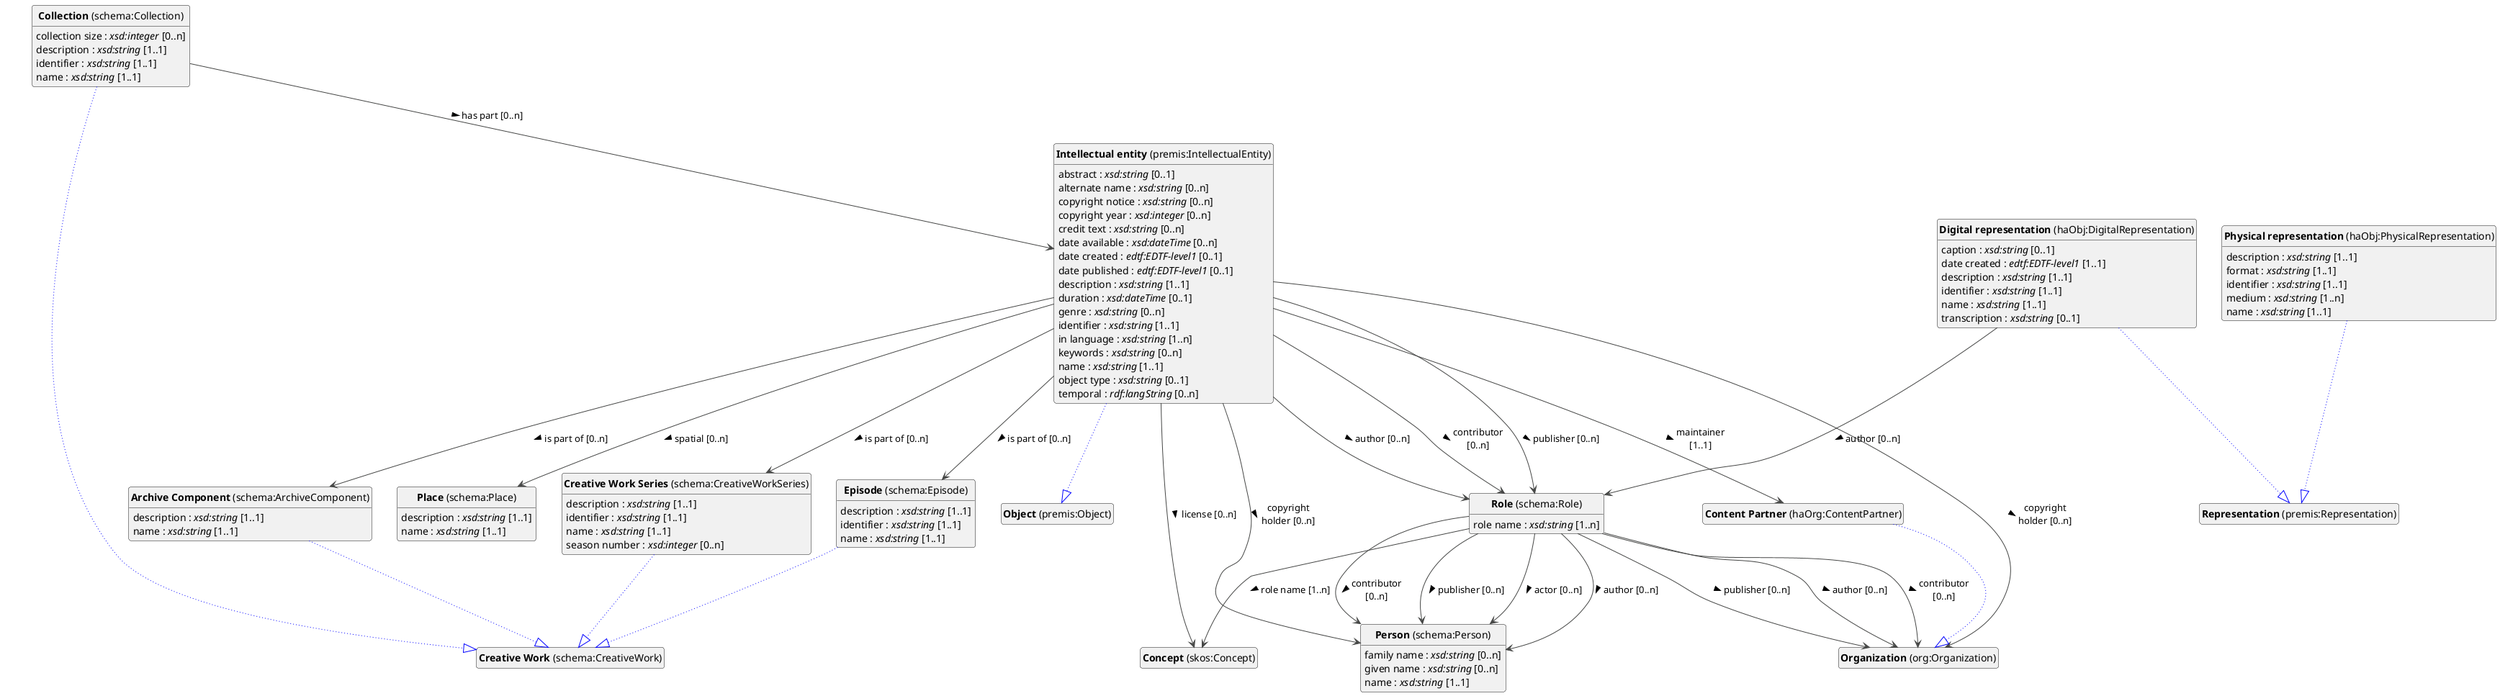 @startuml
!theme vibrant
skinparam classFontSize 14
!define LIGHTORANGE
skinparam componentStyle uml2
skinparam wrapMessageWidth 100
' skinparam ArrowColor #Maroon
' Remove shadows
skinparam shadowing false
'skinparam linetype polyline
skinparam ArrowMessageAlignment left


class "<b>Intellectual entity</b> (premis:IntellectualEntity)" as premis_IntellectualEntity [[#premis%3AIntellectualEntity]]
class "<b>Object</b> (premis:Object)" as premis_Object [[#premis%3AObject]]
class "<b>Physical representation</b> (haObj:PhysicalRepresentation)" as haObj_PhysicalRepresentation [[#haObj%3APhysicalRepresentation]]
class "<b>Representation</b> (premis:Representation)" as premis_Representation [[#premis%3ARepresentation]]
class "<b>Digital representation</b> (haObj:DigitalRepresentation)" as haObj_DigitalRepresentation [[#haObj%3ADigitalRepresentation]]
class "<b>Representation</b> (premis:Representation)" as premis_Representation [[#premis%3ARepresentation]]
class "<b>Creative Work Series</b> (schema:CreativeWorkSeries)" as schema_CreativeWorkSeries [[#schema%3ACreativeWorkSeries]]
class "<b>Creative Work</b> (schema:CreativeWork)" as schema_CreativeWork [[#schema%3ACreativeWork]]
class "<b>Episode</b> (schema:Episode)" as schema_Episode [[#schema%3AEpisode]]
class "<b>Creative Work</b> (schema:CreativeWork)" as schema_CreativeWork [[#schema%3ACreativeWork]]
class "<b>Place</b> (schema:Place)" as schema_Place [[#schema%3APlace]]
class "<b>Archive Component</b> (schema:ArchiveComponent)" as schema_ArchiveComponent [[#schema%3AArchiveComponent]]
class "<b>Creative Work</b> (schema:CreativeWork)" as schema_CreativeWork [[#schema%3ACreativeWork]]
class "<b>Role</b> (schema:Role)" as schema_Role [[#schema%3ARole]]
class "<b>Person</b> (schema:Person)" as schema_Person [[#schema%3APerson]]
class "<b>Collection</b> (schema:Collection)" as schema_Collection [[#schema%3ACollection]]
class "<b>Creative Work</b> (schema:CreativeWork)" as schema_CreativeWork [[#schema%3ACreativeWork]]
class "<b>Organization</b> (org:Organization)" as org_Organization [[#org%3AOrganization]]
class "<b>Content Partner</b> (haOrg:ContentPartner)" as haOrg_ContentPartner [[#haOrg%3AContentPartner]]
class "<b>Organization</b> (org:Organization)" as org_Organization [[#org%3AOrganization]]
class "<b>Concept</b> (skos:Concept)" as skos_Concept [[#skos%3AConcept]]

premis_IntellectualEntity --|> premis_Object #blue;line.dotted;text:blue


premis_IntellectualEntity : abstract : <i>xsd:string</i> [0..1]

premis_IntellectualEntity : alternate name : <i>xsd:string</i> [0..n]


premis_IntellectualEntity --> schema_Role : author [0..n] >

premis_IntellectualEntity --> schema_Role : contributor [0..n] >

premis_IntellectualEntity --> schema_Person : copyright holder [0..n] >
premis_IntellectualEntity --> org_Organization : copyright holder [0..n] >
premis_IntellectualEntity : copyright notice : <i>xsd:string</i> [0..n]

premis_IntellectualEntity : copyright year : <i>xsd:integer</i> [0..n]

premis_IntellectualEntity : credit text : <i>xsd:string</i> [0..n]

premis_IntellectualEntity : date available : <i>xsd:dateTime</i> [0..n]

premis_IntellectualEntity : date created : <i>edtf:EDTF-level1</i> [0..1]

premis_IntellectualEntity : date published : <i>edtf:EDTF-level1</i> [0..1]

premis_IntellectualEntity : description : <i>xsd:string</i> [1..1]

premis_IntellectualEntity : duration : <i>xsd:dateTime</i> [0..1]

premis_IntellectualEntity : genre : <i>xsd:string</i> [0..n]

premis_IntellectualEntity : identifier : <i>xsd:string</i> [1..1]

premis_IntellectualEntity : in language : <i>xsd:string</i> [1..n]


premis_IntellectualEntity --> schema_ArchiveComponent : is part of [0..n] >
premis_IntellectualEntity --> schema_CreativeWorkSeries : is part of [0..n] >
premis_IntellectualEntity --> schema_Episode : is part of [0..n] >
premis_IntellectualEntity : keywords : <i>xsd:string</i> [0..n]


premis_IntellectualEntity --> skos_Concept : license [0..n] >

premis_IntellectualEntity --> haOrg_ContentPartner : maintainer [1..1] >
premis_IntellectualEntity : name : <i>xsd:string</i> [1..1]

premis_IntellectualEntity : object type : <i>xsd:string</i> [0..1]


premis_IntellectualEntity --> schema_Role : publisher [0..n] >

premis_IntellectualEntity --> schema_Place : spatial [0..n] >
premis_IntellectualEntity : temporal : <i>rdf:langString</i> [0..n]


haObj_PhysicalRepresentation --|> premis_Representation #blue;line.dotted;text:blue

haObj_PhysicalRepresentation : description : <i>xsd:string</i> [1..1]

haObj_PhysicalRepresentation : format : <i>xsd:string</i> [1..1]

haObj_PhysicalRepresentation : identifier : <i>xsd:string</i> [1..1]

haObj_PhysicalRepresentation : medium : <i>xsd:string</i> [1..n]

haObj_PhysicalRepresentation : name : <i>xsd:string</i> [1..1]


haObj_DigitalRepresentation --|> premis_Representation #blue;line.dotted;text:blue


haObj_DigitalRepresentation --> schema_Role : author [0..n] >
haObj_DigitalRepresentation : caption : <i>xsd:string</i> [0..1]

haObj_DigitalRepresentation : date created : <i>edtf:EDTF-level1</i> [1..1]

haObj_DigitalRepresentation : description : <i>xsd:string</i> [1..1]

haObj_DigitalRepresentation : identifier : <i>xsd:string</i> [1..1]

haObj_DigitalRepresentation : name : <i>xsd:string</i> [1..1]

haObj_DigitalRepresentation : transcription : <i>xsd:string</i> [0..1]


schema_CreativeWorkSeries --|> schema_CreativeWork #blue;line.dotted;text:blue

schema_CreativeWorkSeries : description : <i>xsd:string</i> [1..1]

schema_CreativeWorkSeries : identifier : <i>xsd:string</i> [1..1]

schema_CreativeWorkSeries : name : <i>xsd:string</i> [1..1]

schema_CreativeWorkSeries : season number : <i>xsd:integer</i> [0..n]


schema_Episode --|> schema_CreativeWork #blue;line.dotted;text:blue

schema_Episode : description : <i>xsd:string</i> [1..1]

schema_Episode : identifier : <i>xsd:string</i> [1..1]

schema_Episode : name : <i>xsd:string</i> [1..1]



schema_Place : description : <i>xsd:string</i> [1..1]

schema_Place : name : <i>xsd:string</i> [1..1]


schema_ArchiveComponent --|> schema_CreativeWork #blue;line.dotted;text:blue

schema_ArchiveComponent : description : <i>xsd:string</i> [1..1]

schema_ArchiveComponent : name : <i>xsd:string</i> [1..1]




schema_Role --> schema_Person : actor [0..n] >

schema_Role --> schema_Person : author [0..n] >
schema_Role --> org_Organization : author [0..n] >

schema_Role --> schema_Person : contributor [0..n] >
schema_Role --> org_Organization : contributor [0..n] >

schema_Role --> schema_Person : publisher [0..n] >
schema_Role --> org_Organization : publisher [0..n] >
schema_Role : role name : <i>xsd:string</i> [1..n]

schema_Role --> skos_Concept : role name [1..n] >


schema_Person : family name : <i>xsd:string</i> [0..n]

schema_Person : given name : <i>xsd:string</i> [0..n]

schema_Person : name : <i>xsd:string</i> [1..1]


schema_Collection --|> schema_CreativeWork #blue;line.dotted;text:blue

schema_Collection : collection size : <i>xsd:integer</i> [0..n]

schema_Collection : description : <i>xsd:string</i> [1..1]


schema_Collection --> premis_IntellectualEntity : has part [0..n] >
schema_Collection : identifier : <i>xsd:string</i> [1..1]

schema_Collection : name : <i>xsd:string</i> [1..1]




haOrg_ContentPartner --|> org_Organization #blue;line.dotted;text:blue





hide circle
hide methods
hide empty members
@enduml



